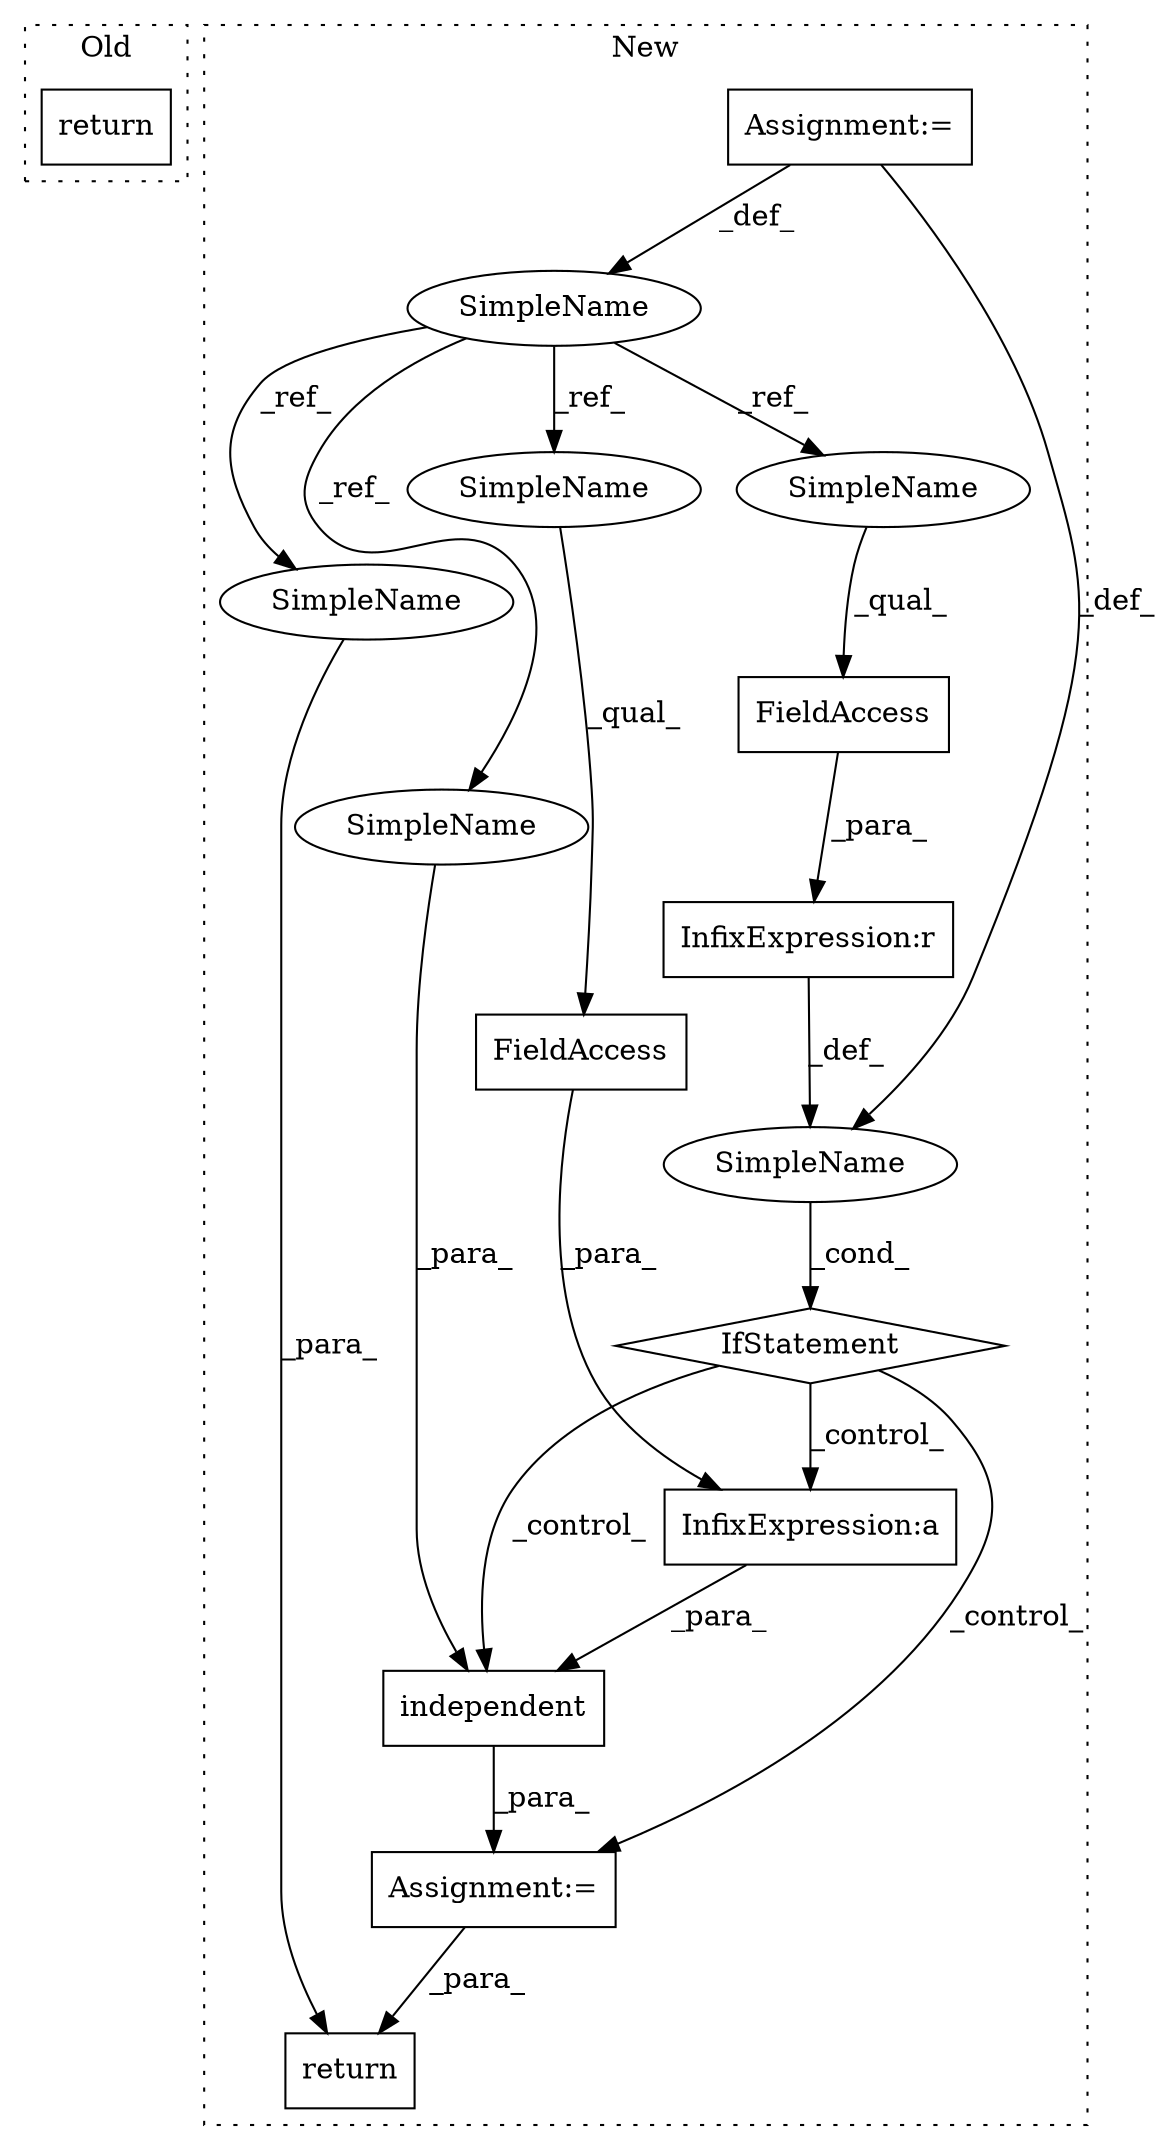digraph G {
subgraph cluster0 {
1 [label="return" a="41" s="2327" l="7" shape="box"];
label = "Old";
style="dotted";
}
subgraph cluster1 {
2 [label="independent" a="32" s="3903,3964" l="12,1" shape="box"];
3 [label="SimpleName" a="42" s="3786" l="7" shape="ellipse"];
4 [label="return" a="41" s="3977" l="7" shape="box"];
5 [label="IfStatement" a="25" s="3828,3873" l="4,2" shape="diamond"];
6 [label="Assignment:=" a="7" s="3890" l="1" shape="box"];
7 [label="InfixExpression:a" a="27" s="3944" l="3" shape="box"];
8 [label="InfixExpression:r" a="27" s="3853" l="3" shape="box"];
9 [label="FieldAccess" a="22" s="3856" l="17" shape="box"];
10 [label="FieldAccess" a="22" s="3947" l="17" shape="box"];
11 [label="SimpleName" a="42" s="" l="" shape="ellipse"];
12 [label="Assignment:=" a="7" s="3793" l="1" shape="box"];
13 [label="SimpleName" a="42" s="3947" l="7" shape="ellipse"];
14 [label="SimpleName" a="42" s="3984" l="7" shape="ellipse"];
15 [label="SimpleName" a="42" s="3915" l="7" shape="ellipse"];
16 [label="SimpleName" a="42" s="3856" l="7" shape="ellipse"];
label = "New";
style="dotted";
}
2 -> 6 [label="_para_"];
3 -> 14 [label="_ref_"];
3 -> 13 [label="_ref_"];
3 -> 16 [label="_ref_"];
3 -> 15 [label="_ref_"];
5 -> 6 [label="_control_"];
5 -> 7 [label="_control_"];
5 -> 2 [label="_control_"];
6 -> 4 [label="_para_"];
7 -> 2 [label="_para_"];
8 -> 11 [label="_def_"];
9 -> 8 [label="_para_"];
10 -> 7 [label="_para_"];
11 -> 5 [label="_cond_"];
12 -> 11 [label="_def_"];
12 -> 3 [label="_def_"];
13 -> 10 [label="_qual_"];
14 -> 4 [label="_para_"];
15 -> 2 [label="_para_"];
16 -> 9 [label="_qual_"];
}